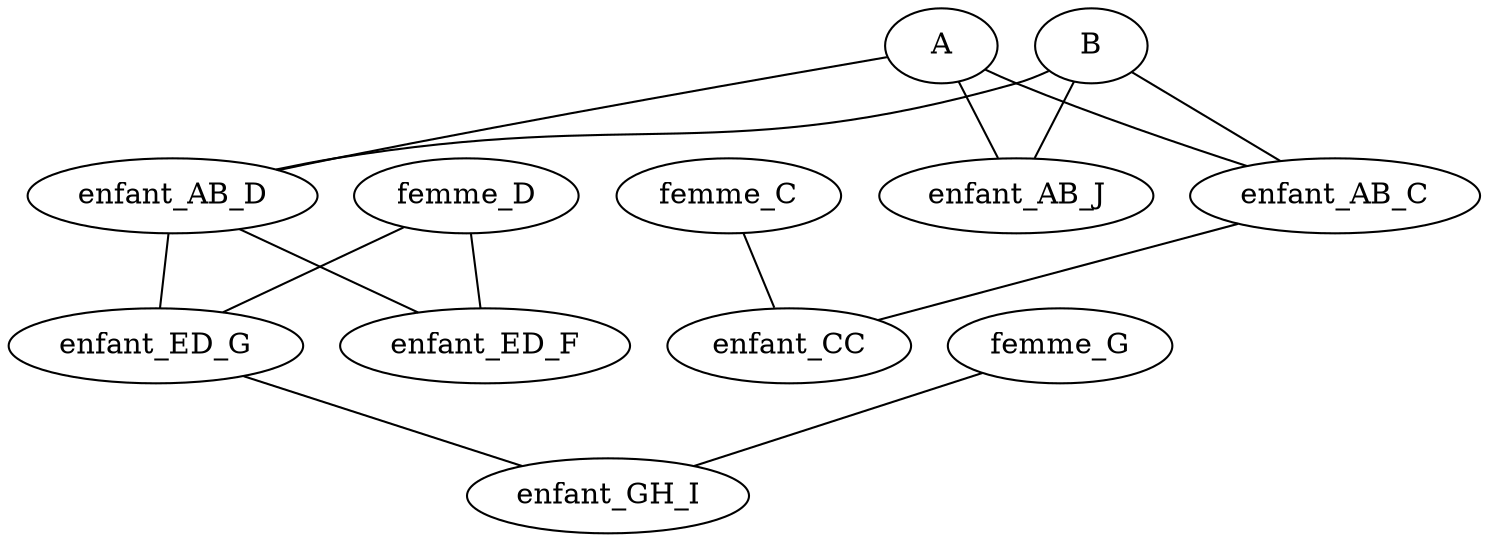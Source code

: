graph {
	A -- enfant_AB_C;
	A -- enfant_AB_D;
	A -- enfant_AB_J;
	B -- enfant_AB_C;
	B -- enfant_AB_D;
	B -- enfant_AB_J;
	enfant_AB_C -- enfant_CC;
	enfant_AB_D -- enfant_ED_F;
	enfant_AB_D -- enfant_ED_G;
	femme_C -- enfant_CC;
	femme_D -- enfant_ED_F;
	femme_D -- enfant_ED_G;
	enfant_ED_G -- enfant_GH_I;
	femme_G -- enfant_GH_I;
}